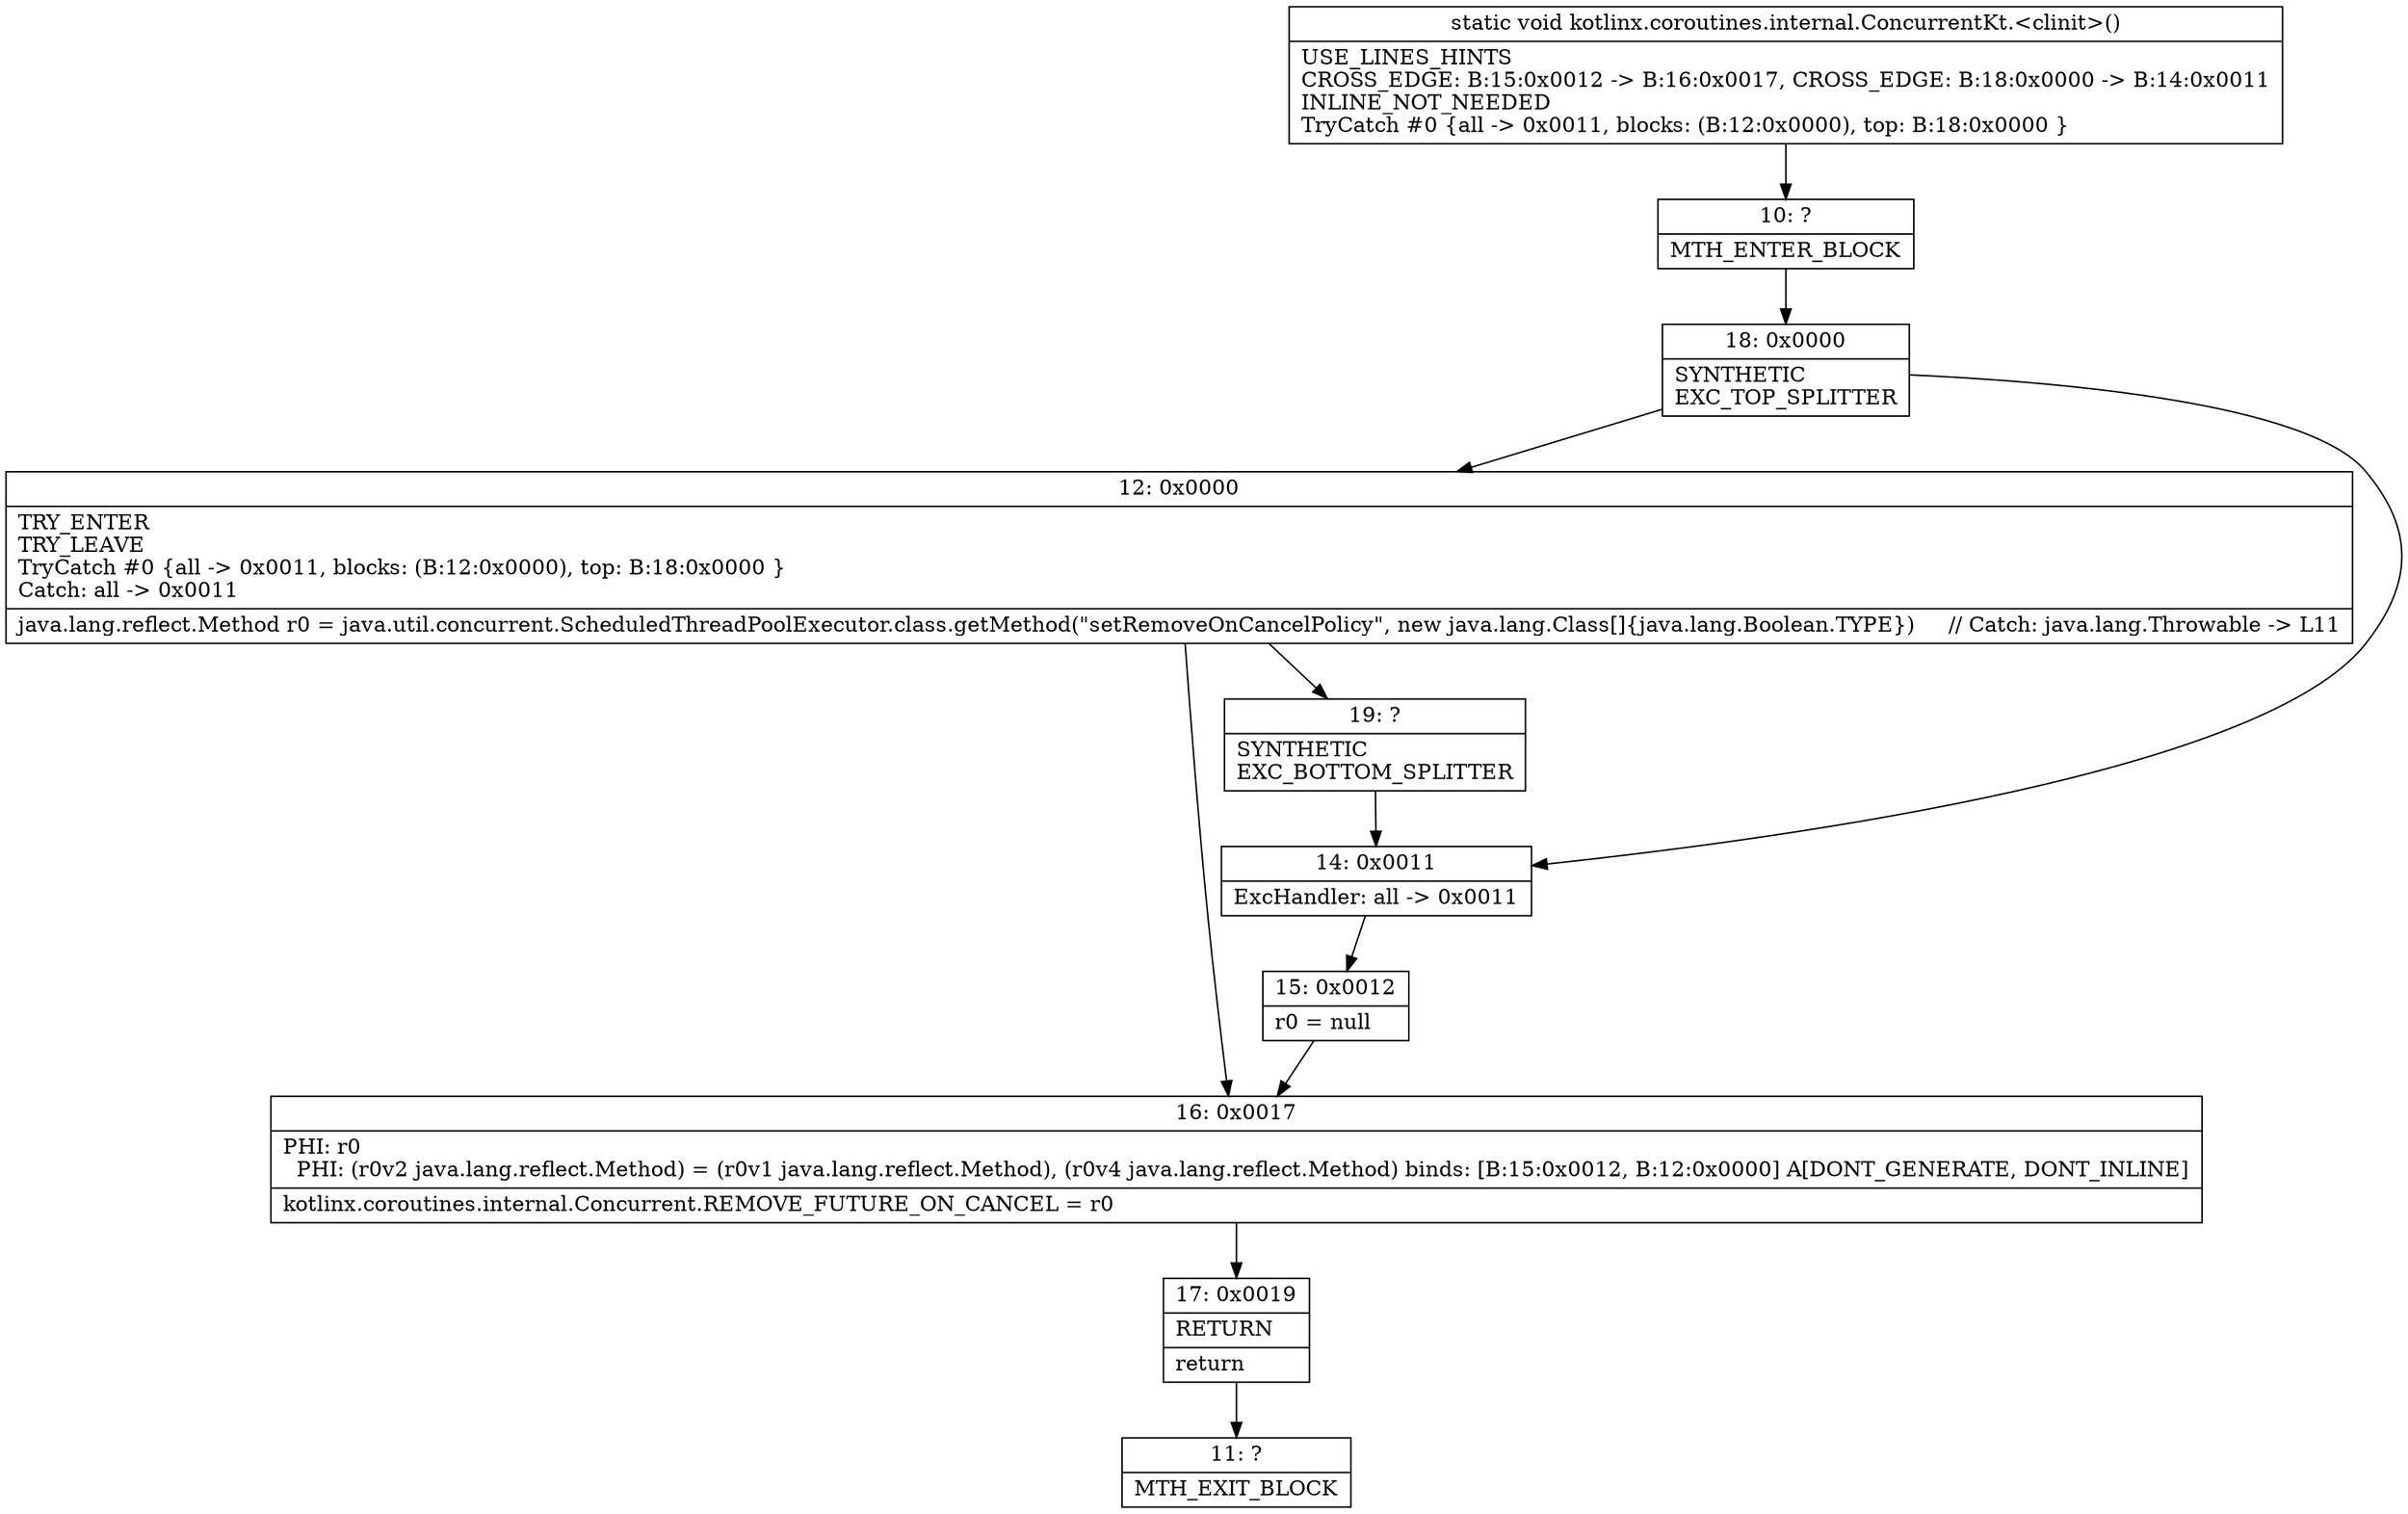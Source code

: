digraph "CFG forkotlinx.coroutines.internal.ConcurrentKt.\<clinit\>()V" {
Node_10 [shape=record,label="{10\:\ ?|MTH_ENTER_BLOCK\l}"];
Node_18 [shape=record,label="{18\:\ 0x0000|SYNTHETIC\lEXC_TOP_SPLITTER\l}"];
Node_12 [shape=record,label="{12\:\ 0x0000|TRY_ENTER\lTRY_LEAVE\lTryCatch #0 \{all \-\> 0x0011, blocks: (B:12:0x0000), top: B:18:0x0000 \}\lCatch: all \-\> 0x0011\l|java.lang.reflect.Method r0 = java.util.concurrent.ScheduledThreadPoolExecutor.class.getMethod(\"setRemoveOnCancelPolicy\", new java.lang.Class[]\{java.lang.Boolean.TYPE\})     \/\/ Catch: java.lang.Throwable \-\> L11\l}"];
Node_16 [shape=record,label="{16\:\ 0x0017|PHI: r0 \l  PHI: (r0v2 java.lang.reflect.Method) = (r0v1 java.lang.reflect.Method), (r0v4 java.lang.reflect.Method) binds: [B:15:0x0012, B:12:0x0000] A[DONT_GENERATE, DONT_INLINE]\l|kotlinx.coroutines.internal.Concurrent.REMOVE_FUTURE_ON_CANCEL = r0\l}"];
Node_17 [shape=record,label="{17\:\ 0x0019|RETURN\l|return\l}"];
Node_11 [shape=record,label="{11\:\ ?|MTH_EXIT_BLOCK\l}"];
Node_19 [shape=record,label="{19\:\ ?|SYNTHETIC\lEXC_BOTTOM_SPLITTER\l}"];
Node_14 [shape=record,label="{14\:\ 0x0011|ExcHandler: all \-\> 0x0011\l}"];
Node_15 [shape=record,label="{15\:\ 0x0012|r0 = null\l}"];
MethodNode[shape=record,label="{static void kotlinx.coroutines.internal.ConcurrentKt.\<clinit\>()  | USE_LINES_HINTS\lCROSS_EDGE: B:15:0x0012 \-\> B:16:0x0017, CROSS_EDGE: B:18:0x0000 \-\> B:14:0x0011\lINLINE_NOT_NEEDED\lTryCatch #0 \{all \-\> 0x0011, blocks: (B:12:0x0000), top: B:18:0x0000 \}\l}"];
MethodNode -> Node_10;Node_10 -> Node_18;
Node_18 -> Node_12;
Node_18 -> Node_14;
Node_12 -> Node_16;
Node_12 -> Node_19;
Node_16 -> Node_17;
Node_17 -> Node_11;
Node_19 -> Node_14;
Node_14 -> Node_15;
Node_15 -> Node_16;
}

